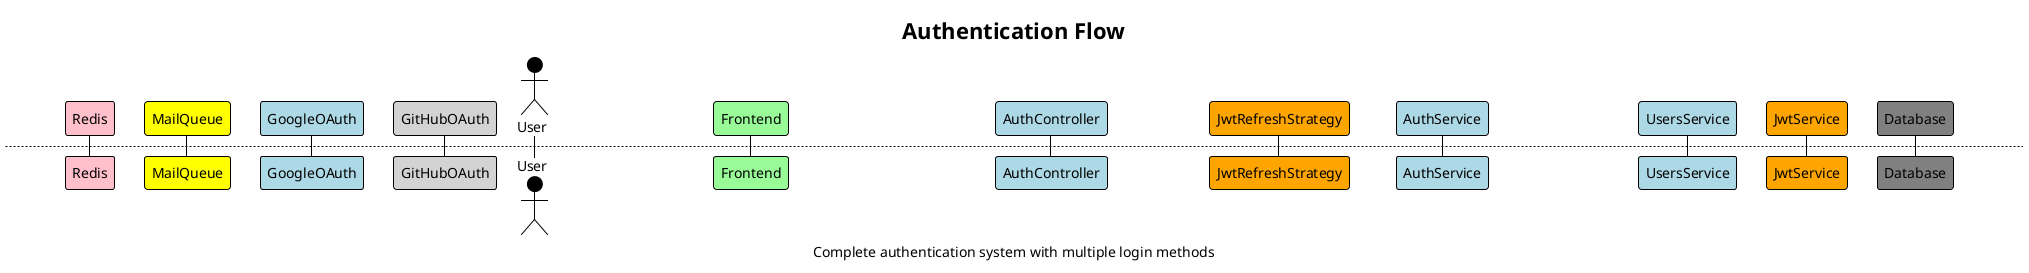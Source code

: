 @startuml Authentication Flow
!theme plain
skinparam sequenceMessageAlign center
skinparam maxMessageSize 250
skinparam noteFontSize 12
skinparam BoxPadding 10

title Authentication Flow
caption Complete authentication system with multiple login methods

' Common participants definition
actor User #Black
participant "Frontend" as FE #PaleGreen
participant "AuthController" as AC #LightBlue
participant "AuthService" as AS #LightBlue
participant "JwtService" as JWT #Orange
participant "UsersService" as US #LightBlue
participant "Redis" as Redis #Pink
participant "MailQueue" as Mail #Yellow
participant "Database" as DB #Gray
participant "GoogleOAuth" as Google #LightBlue
participant "GitHubOAuth" as GitHub #LightGray

' Registration Flow
newpage Registration Flow

autonumber

actor User #Black
participant "Frontend" as FE #PaleGreen
participant "AuthController" as AC #LightBlue
participant "AuthService" as AS #LightBlue
participant "JwtService" as JWT #Orange
participant "UsersService" as US #LightBlue
participant "Redis" as Redis #Pink
participant "MailQueue" as Mail #Yellow
participant "Database" as DB #Gray

group Registration
    User -> FE ++ : Submit registration form
    FE -> AC ++ : POST /auth/register (email, returnUrl)
    AC -> AS ++ : register(dto)
    note right: Normalize email (lowercase, trim)

    AS -> US ++ : findByEmail(email)
    US -> DB ++ : query
    return result
    deactivate US

    alt User exists
        AS --> AC -- : throw UnprocessableEntityException
        AC --> FE -- : 422 Email already exists
        FE --> User -- : Show error message
    else New user
        AS -> US ++ : create(userData)
        US -> DB ++ : insert
        return user created
        deactivate US

        AS -> JWT ++ : signAsync confirmation token
        return hash

        AS -> Redis ++ : set hash with expiry
        return confirm stored

        AS ->> Mail : add 'sendEmailRegister' to queue
        note right: Asynchronous operation
        Mail -->> AS : email queued

        AS --> AC -- : void (204 No Content)
        AC --> FE -- : 204 No Content
        FE --> User -- : Show confirmation message
    end
end

' Email Confirmation Flow
newpage Email Confirmation Flow

autonumber

actor User #Black
participant "Frontend" as FE #PaleGreen
participant "AuthController" as AC #LightBlue
participant "AuthService" as AS #LightBlue
participant "JwtService" as JWT #Orange
participant "UsersService" as US #LightBlue
participant "Redis" as Redis #Pink
participant "Database" as DB #Gray

group Email Confirmation
    User -> FE ++ : Click confirmation link
    FE -> AC ++ : POST /auth/register/confirm (hash)
    AC -> AS ++ : registerConfirm(hash)

    AS -> JWT ++ : verifyAsync hash
    return decoded data or error

    alt Invalid hash
        AS --> AC -- : throw UnprocessableEntityException
        AC --> FE -- : 422 Invalid hash
        FE --> User -- : Show error message
    else Valid hash
        AS -> US ++ : findById(userId)
        US -> DB ++ : query
        return user
        deactivate US

        AS -> Redis ++ : existsUniqueKey(key)
        return exists status

        alt Hash doesn't exist or user already confirmed
            AS --> AC -- : throw UnprocessableEntityException
            AC --> FE -- : 422 Error message
            FE --> User -- : Show error message
        else Hash valid and user not confirmed
            AS -> Redis ++ : del(key)
            return confirm deleted

            AS -> US ++ : update user (emailVerified: true)
            US -> DB ++ : update
            return updated
            deactivate US

            AS --> AC -- : void (204 No Content)
            AC --> FE -- : 204 No Content
            FE --> User -- : Show success message
        end
    end
end

' Passwordless Login Flow
newpage Passwordless Login Flow

autonumber

actor User #Black
participant "Frontend" as FE #PaleGreen
participant "AuthController" as AC #LightBlue
participant "AuthService" as AS #LightBlue
participant "UsersService" as US #LightBlue
participant "JwtService" as JWT #Orange
participant "Redis" as Redis #Pink
participant "MailQueue" as Mail #Yellow
participant "Database" as DB #Gray

group Passwordless Login - Request
    User -> FE ++ : Submit email
    FE -> AC ++ : POST /auth/login/pwdless (email, returnUrl)
    AC -> AS ++ : requestLoginPwdless(data)

    AS -> US ++ : findByEmail(email)
    US -> DB ++ : query
    return result
    deactivate US

    alt User not found
        AS -> US ++ : create new user
        note right: Auto-registration for new users
        US -> DB ++ : insert
        return user created
        deactivate US
    end

    alt User blocked
        AS --> AC -- : throw UnprocessableEntityException
        AC --> FE -- : 422 User blocked
        FE --> User -- : Show blocked message
    else User not blocked
        AS -> JWT ++ : signAsync token
        return hash

        AS -> AS ++ : generate OTP
        note right: 6-digit one-time password
        return OTP code

        AS -> Redis ++ : set hash and OTP with expiry
        return confirm stored

        AS ->> Mail : add 'sendEmailLogin' to queue with link and OTP
        Mail -->> AS : email queued

        AS --> AC -- : "OK"
        AC --> FE -- : 200 OK
        FE --> User -- : Check email
    end
end

group Passwordless Login - Validation
    alt User clicks magic link
        User -> FE ++ : Click magic link with hash
        FE -> AC ++ : POST /auth/login/pwdless/validate (hash, email)
        AC -> AS ++ : validateRequestLoginPwdless(hash, email)
        AS -> JWT ++ : verifyAsync hash
        return decoded data or error
    else User enters OTP
        User -> FE ++ : Enter OTP
        FE -> AC ++ : POST /auth/login/pwdless/validate (otp, email)
        AC -> AS ++ : validateRequestLoginPwdless(otp, email)
        AS -> Redis ++ : get stored OTP data
        return OTP data
    end

    alt Invalid hash/OTP
        AS --> AC -- : throw UnprocessableEntityException
        AC --> FE -- : 422 Invalid hash/OTP
        FE --> User -- : Show error message
    else Valid hash/OTP
        AS -> US ++ : findByIdOrThrow(userId)
        US -> DB ++ : query
        return user
        deactivate US

        alt User blocked
            AS --> AC -- : throw UnprocessableEntityException
            AC --> FE -- : 422 User blocked
            FE --> User -- : Show blocked message
        else User not blocked
            AS -> Redis ++ : get hash/OTP data
            return hash/OTP data

            alt Invalid match
                AS --> AC -- : throw UnprocessableEntityException
                AC --> FE -- : 422 Invalid hash/OTP
                FE --> User -- : Show error message
            else Valid match
                AS -> AS ++ : generateTokens(user)

                AS -> JWT ++ : signAsync access token
                return accessToken

                AS -> JWT ++ : signAsync refresh token
                return refreshToken

                AS -> Redis ++ : del(key)
                note right: One-time use only
                return confirm deleted

                alt Email not verified
                    AS -> US ++ : update user (emailVerified: true)
                    US -> DB ++ : update
                    return updated
                    deactivate US
                end

                AS --> AC -- : LoginResponseDto
                AC --> FE -- : 200 tokens + user
                FE --> User -- : Login successful
            end
        end
    end
end

' Social Login Flow
newpage Social Login Flow

autonumber

actor User #Black
participant "Frontend" as FE #PaleGreen
participant "AuthController" as AC #LightBlue
participant "AuthService" as AS #LightBlue
participant "UsersService" as US #LightBlue
participant "JwtService" as JWT #Orange
participant "Database" as DB #Gray
participant "GoogleOAuth" as Google #LightBlue
participant "GitHubOAuth" as GitHub #LightGray

group Google Login
    User -> FE ++ : Click Google login

    FE -> Google ++ : Authenticate
    note right: OAuth2 flow handled by frontend
    return Return idToken

    FE -> AC ++ : POST /auth/login/google (idToken)
    AC -> AS ++ : validateLoginGoogle(data)

    AS -> Google ++ : verifyIdToken
    return user data or error

    alt Invalid token
        AS --> AC -- : throw UnauthorizedException
        AC --> FE -- : 401 Google login failed
        FE --> User -- : Show error message
    else Valid token
        AS -> US ++ : findByEmail(email)
        US -> DB ++ : query
        return result
        deactivate US

        alt User not found
            AS -> US ++ : create new user
            US -> DB ++ : insert
            return user created
            deactivate US
        end

        alt Email not verified
            AS -> US ++ : update user (emailVerified: true)
            US -> DB ++ : update
            return updated
            deactivate US
        end

        AS -> AS ++ : generateTokens(user)

        AS -> JWT ++ : signAsync access token
        return accessToken

        AS -> JWT ++ : signAsync refresh token
        return refreshToken

        AS --> AC -- : LoginResponseDto
        AC --> FE -- : 200 tokens + user
        FE --> User -- : Login successful
    end
end

group GitHub Login
    User -> FE ++ : Click GitHub login

    FE -> GitHub ++ : Authenticate
    return Return accessToken

    FE -> AC ++ : POST /auth/login/github (accessToken)
    AC -> AS ++ : validateLoginGithub(data)

    AS -> GitHub ++ : GET /user
    return user data or error

    alt Invalid token
        AS --> AC -- : throw UnauthorizedException
        AC --> FE -- : 401 GitHub login failed
        FE --> User -- : Show error message
    else Valid token
        AS -> US ++ : findByEmail(email)
        US -> DB ++ : query
        return result
        deactivate US

        alt User not found
            AS -> US ++ : create new user
            US -> DB ++ : insert
            return user created
            deactivate US
        end

        alt Email not verified
            AS -> US ++ : update user (emailVerified: true)
            US -> DB ++ : update
            return updated
            deactivate US
        end

        AS -> AS ++ : generateTokens(user)

        AS -> JWT ++ : signAsync access token
        return accessToken

        AS -> JWT ++ : signAsync refresh token
        return refreshToken

        AS --> AC -- : LoginResponseDto
        AC --> FE -- : 200 tokens + user
        FE --> User -- : Login successful
    end
end

' Refresh Token Flow
newpage Token Refresh Flow

autonumber

actor User #Black
participant "Frontend" as FE #PaleGreen
participant "AuthController" as AC #LightBlue
participant "JwtRefreshStrategy" as JRS #Orange
participant "AuthService" as AS #LightBlue
participant "UsersService" as US #LightBlue
participant "JwtService" as JWT #Orange
participant "Database" as DB #Gray

group Token Refresh
    User -> FE ++ : Automatic token refresh
    note right: Access token expired or about to expire

    FE -> AC ++ : POST /auth/refresh (refreshToken)
    note right: Protected by jwt-refresh guard

    AC -> JRS ++ : validate refresh token
    JRS -> JRS ++ : verify jwt signature
    return verification result

    alt Invalid token
        JRS --> AC -- : throw UnauthorizedException
        AC --> FE -- : 401 Invalid refresh token
        FE --> User -- : Redirect to login
    else Valid token
        JRS --> AC : UserJwt payload

        AC -> AS ++ : refreshToken(user)

        AS -> US ++ : findByEmail(email)
        US -> DB ++ : query
        return user
        deactivate US

        alt User not found
            AS --> AC -- : throw UnprocessableEntityException
            AC --> FE -- : 422 User doesn't exist
            FE --> User -- : Logout
        else User found
            alt User blocked
                AS --> AC -- : throw UnprocessableEntityException
                AC --> FE -- : 422 User blocked
                FE --> User -- : Show blocked message
            else User not blocked
                AS -> AS ++ : generateTokens(user)

                AS -> JWT ++ : signAsync access token
                return accessToken

                AS -> JWT ++ : signAsync refresh token
                return refreshToken

                AS --> AC -- : LoginResponseDto
                AC --> FE -- : 200 tokens + user
                FE --> User -- : Continue session
            end
        end
    end
end

@enduml

